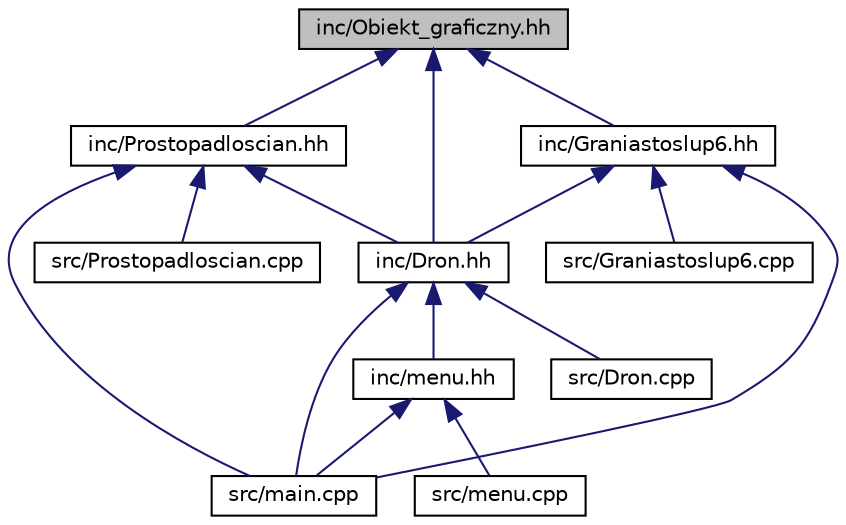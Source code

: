 digraph "inc/Obiekt_graficzny.hh"
{
  edge [fontname="Helvetica",fontsize="10",labelfontname="Helvetica",labelfontsize="10"];
  node [fontname="Helvetica",fontsize="10",shape=record];
  Node15 [label="inc/Obiekt_graficzny.hh",height=0.2,width=0.4,color="black", fillcolor="grey75", style="filled", fontcolor="black"];
  Node15 -> Node16 [dir="back",color="midnightblue",fontsize="10",style="solid",fontname="Helvetica"];
  Node16 [label="inc/Prostopadloscian.hh",height=0.2,width=0.4,color="black", fillcolor="white", style="filled",URL="$_prostopadloscian_8hh.html"];
  Node16 -> Node17 [dir="back",color="midnightblue",fontsize="10",style="solid",fontname="Helvetica"];
  Node17 [label="inc/Dron.hh",height=0.2,width=0.4,color="black", fillcolor="white", style="filled",URL="$_dron_8hh.html"];
  Node17 -> Node18 [dir="back",color="midnightblue",fontsize="10",style="solid",fontname="Helvetica"];
  Node18 [label="inc/menu.hh",height=0.2,width=0.4,color="black", fillcolor="white", style="filled",URL="$menu_8hh.html"];
  Node18 -> Node19 [dir="back",color="midnightblue",fontsize="10",style="solid",fontname="Helvetica"];
  Node19 [label="src/main.cpp",height=0.2,width=0.4,color="black", fillcolor="white", style="filled",URL="$main_8cpp.html"];
  Node18 -> Node20 [dir="back",color="midnightblue",fontsize="10",style="solid",fontname="Helvetica"];
  Node20 [label="src/menu.cpp",height=0.2,width=0.4,color="black", fillcolor="white", style="filled",URL="$menu_8cpp.html"];
  Node17 -> Node21 [dir="back",color="midnightblue",fontsize="10",style="solid",fontname="Helvetica"];
  Node21 [label="src/Dron.cpp",height=0.2,width=0.4,color="black", fillcolor="white", style="filled",URL="$_dron_8cpp.html"];
  Node17 -> Node19 [dir="back",color="midnightblue",fontsize="10",style="solid",fontname="Helvetica"];
  Node16 -> Node19 [dir="back",color="midnightblue",fontsize="10",style="solid",fontname="Helvetica"];
  Node16 -> Node22 [dir="back",color="midnightblue",fontsize="10",style="solid",fontname="Helvetica"];
  Node22 [label="src/Prostopadloscian.cpp",height=0.2,width=0.4,color="black", fillcolor="white", style="filled",URL="$_prostopadloscian_8cpp.html"];
  Node15 -> Node17 [dir="back",color="midnightblue",fontsize="10",style="solid",fontname="Helvetica"];
  Node15 -> Node23 [dir="back",color="midnightblue",fontsize="10",style="solid",fontname="Helvetica"];
  Node23 [label="inc/Graniastoslup6.hh",height=0.2,width=0.4,color="black", fillcolor="white", style="filled",URL="$_graniastoslup6_8hh.html"];
  Node23 -> Node17 [dir="back",color="midnightblue",fontsize="10",style="solid",fontname="Helvetica"];
  Node23 -> Node24 [dir="back",color="midnightblue",fontsize="10",style="solid",fontname="Helvetica"];
  Node24 [label="src/Graniastoslup6.cpp",height=0.2,width=0.4,color="black", fillcolor="white", style="filled",URL="$_graniastoslup6_8cpp.html"];
  Node23 -> Node19 [dir="back",color="midnightblue",fontsize="10",style="solid",fontname="Helvetica"];
}

